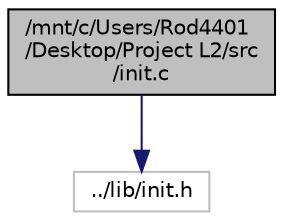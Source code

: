 digraph "/mnt/c/Users/Rod4401/Desktop/Project L2/src/init.c"
{
 // LATEX_PDF_SIZE
  edge [fontname="Helvetica",fontsize="10",labelfontname="Helvetica",labelfontsize="10"];
  node [fontname="Helvetica",fontsize="10",shape=record];
  Node1 [label="/mnt/c/Users/Rod4401\l/Desktop/Project L2/src\l/init.c",height=0.2,width=0.4,color="black", fillcolor="grey75", style="filled", fontcolor="black",tooltip="Contient l'implémentation des fonctions d'initialisation, comme la police, les variables,..."];
  Node1 -> Node2 [color="midnightblue",fontsize="10",style="solid",fontname="Helvetica"];
  Node2 [label="../lib/init.h",height=0.2,width=0.4,color="grey75", fillcolor="white", style="filled",tooltip=" "];
}
